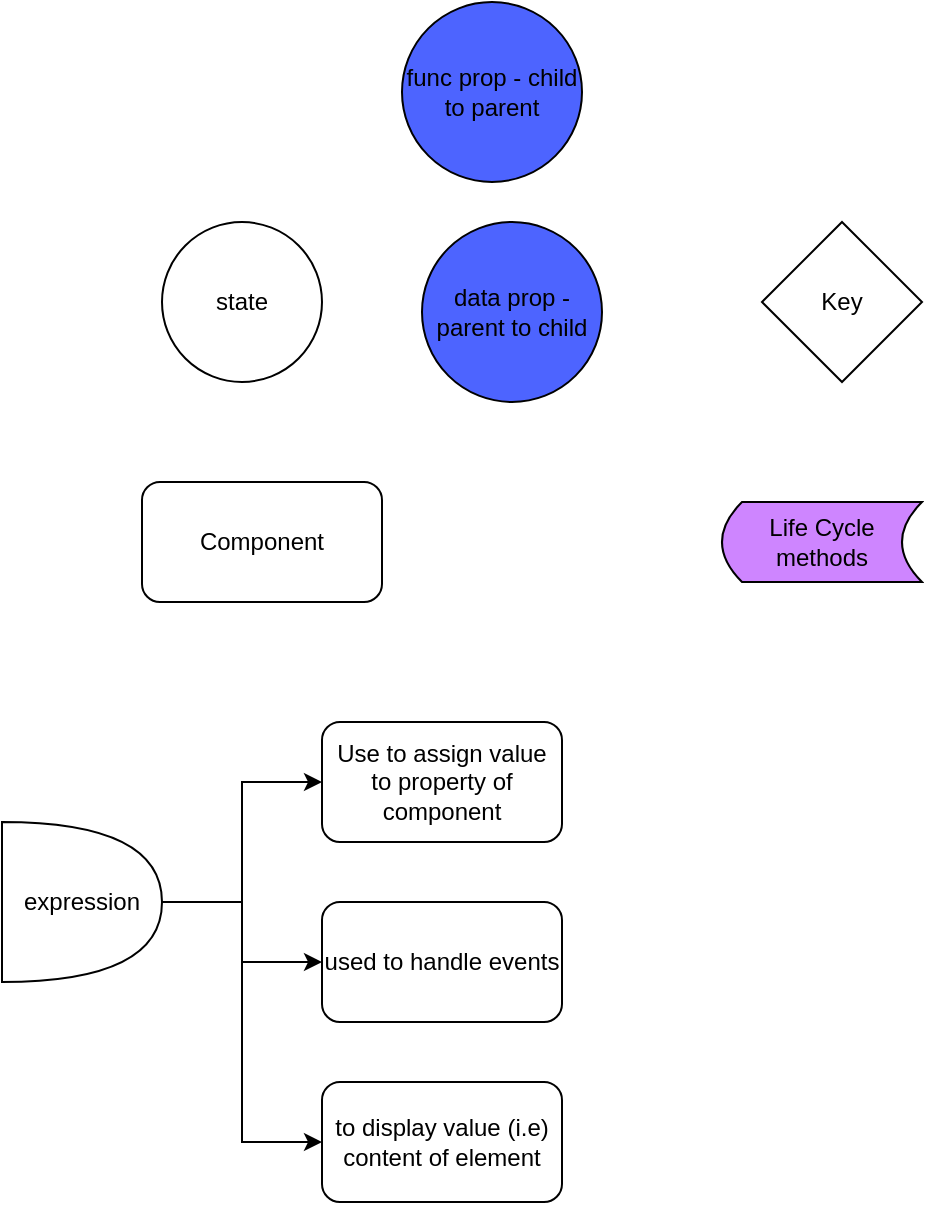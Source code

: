 <mxfile version="12.1.1" type="device" pages="1"><diagram id="Ktogksre-KiwWOPw3EM4" name="Page-1"><mxGraphModel dx="854" dy="520" grid="1" gridSize="10" guides="1" tooltips="1" connect="1" arrows="1" fold="1" page="1" pageScale="1" pageWidth="850" pageHeight="1100" math="0" shadow="0"><root><mxCell id="0"/><mxCell id="1" parent="0"/><mxCell id="pl8v-mGqc_6PKp38HcgN-1" value="state" style="ellipse;whiteSpace=wrap;html=1;aspect=fixed;" parent="1" vertex="1"><mxGeometry x="220" y="170" width="80" height="80" as="geometry"/></mxCell><mxCell id="pl8v-mGqc_6PKp38HcgN-2" value="data prop - parent to child" style="ellipse;whiteSpace=wrap;html=1;aspect=fixed;fillColor=#4D64FF;" parent="1" vertex="1"><mxGeometry x="350" y="170" width="90" height="90" as="geometry"/></mxCell><mxCell id="pl8v-mGqc_6PKp38HcgN-3" value="Key" style="rhombus;whiteSpace=wrap;html=1;" parent="1" vertex="1"><mxGeometry x="520" y="170" width="80" height="80" as="geometry"/></mxCell><mxCell id="pl8v-mGqc_6PKp38HcgN-4" value="Component" style="rounded=1;whiteSpace=wrap;html=1;" parent="1" vertex="1"><mxGeometry x="210" y="300" width="120" height="60" as="geometry"/></mxCell><mxCell id="pl8v-mGqc_6PKp38HcgN-5" value="func prop - child to parent" style="ellipse;whiteSpace=wrap;html=1;aspect=fixed;fillColor=#4D64FF;" parent="1" vertex="1"><mxGeometry x="340" y="60" width="90" height="90" as="geometry"/></mxCell><mxCell id="74AZgM8SUv6uIovcjsY1-1" value="Life Cycle methods" style="shape=dataStorage;whiteSpace=wrap;html=1;fillColor=#CE85FF;" parent="1" vertex="1"><mxGeometry x="500" y="310" width="100" height="40" as="geometry"/></mxCell><mxCell id="JjITcSlq7UmoMrpwfufr-4" style="edgeStyle=orthogonalEdgeStyle;rounded=0;orthogonalLoop=1;jettySize=auto;html=1;entryX=0;entryY=0.5;entryDx=0;entryDy=0;" edge="1" parent="1" source="JjITcSlq7UmoMrpwfufr-1" target="JjITcSlq7UmoMrpwfufr-2"><mxGeometry relative="1" as="geometry"/></mxCell><mxCell id="JjITcSlq7UmoMrpwfufr-5" style="edgeStyle=orthogonalEdgeStyle;rounded=0;orthogonalLoop=1;jettySize=auto;html=1;entryX=0;entryY=0.5;entryDx=0;entryDy=0;" edge="1" parent="1" source="JjITcSlq7UmoMrpwfufr-1" target="JjITcSlq7UmoMrpwfufr-3"><mxGeometry relative="1" as="geometry"/></mxCell><mxCell id="JjITcSlq7UmoMrpwfufr-7" style="edgeStyle=orthogonalEdgeStyle;rounded=0;orthogonalLoop=1;jettySize=auto;html=1;entryX=0;entryY=0.5;entryDx=0;entryDy=0;" edge="1" parent="1" source="JjITcSlq7UmoMrpwfufr-1" target="JjITcSlq7UmoMrpwfufr-6"><mxGeometry relative="1" as="geometry"/></mxCell><mxCell id="JjITcSlq7UmoMrpwfufr-1" value="expression" style="shape=or;whiteSpace=wrap;html=1;" vertex="1" parent="1"><mxGeometry x="140" y="470" width="80" height="80" as="geometry"/></mxCell><mxCell id="JjITcSlq7UmoMrpwfufr-2" value="Use to assign value to property of component" style="rounded=1;whiteSpace=wrap;html=1;" vertex="1" parent="1"><mxGeometry x="300" y="420" width="120" height="60" as="geometry"/></mxCell><mxCell id="JjITcSlq7UmoMrpwfufr-3" value="used to handle events" style="rounded=1;whiteSpace=wrap;html=1;" vertex="1" parent="1"><mxGeometry x="300" y="510" width="120" height="60" as="geometry"/></mxCell><mxCell id="JjITcSlq7UmoMrpwfufr-6" value="to display value (i.e) content of element" style="rounded=1;whiteSpace=wrap;html=1;" vertex="1" parent="1"><mxGeometry x="300" y="600" width="120" height="60" as="geometry"/></mxCell></root></mxGraphModel></diagram></mxfile>